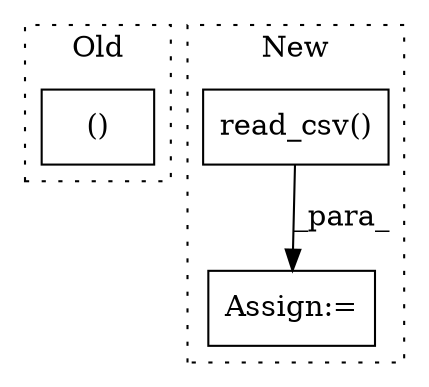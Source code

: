 digraph G {
subgraph cluster0 {
1 [label="()" a="54" s="1852" l="4" shape="box"];
label = "Old";
style="dotted";
}
subgraph cluster1 {
2 [label="read_csv()" a="75" s="2039,2086" l="12,22" shape="box"];
3 [label="Assign:=" a="68" s="2224" l="3" shape="box"];
label = "New";
style="dotted";
}
2 -> 3 [label="_para_"];
}